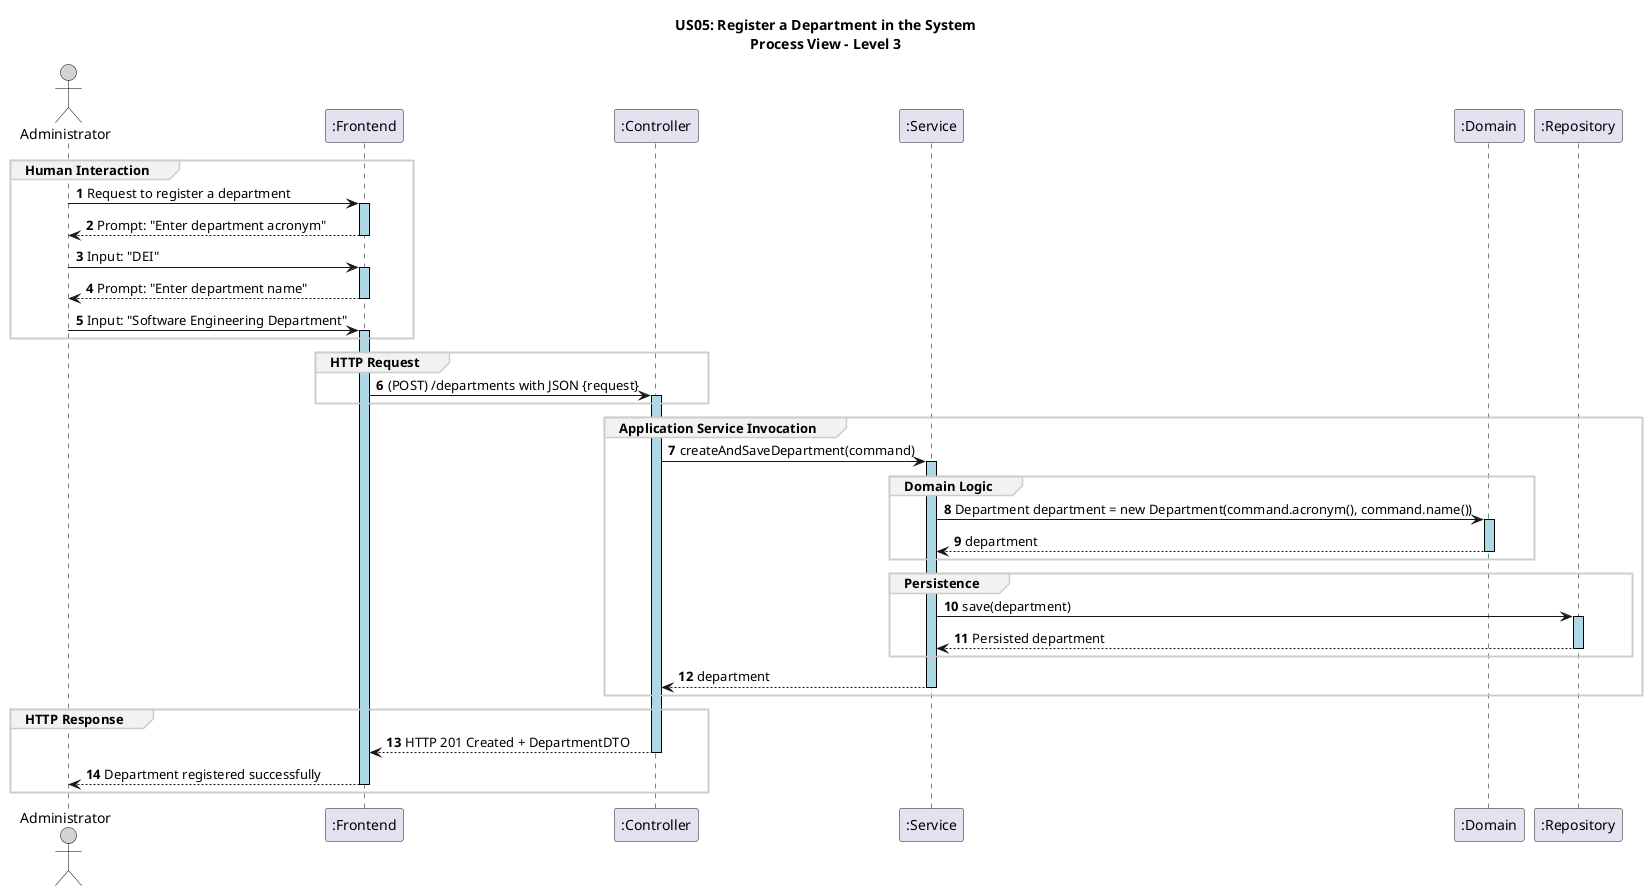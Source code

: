 @startuml
autonumber

skinparam sequence {
    LifelineBorderColor black
    LifelineBackgroundColor LightBlue
    ActorBorderColor black
    ActorBackgroundColor LightGray
    GroupBorderColor #cccccc
    GroupBackgroundColor #f2f2f2
}

title US05: Register a Department in the System\nProcess View – Level 3

actor ADM as "Administrator"
participant ":Frontend" as FE
participant ":Controller" as CT
participant ":Service" as SE
participant ":Domain" as DM
participant ":Repository" as RE

group Human Interaction
ADM -> FE ++: Request to register a department
FE --> ADM --: Prompt: "Enter department acronym"
ADM -> FE ++: Input: "DEI"
FE --> ADM --: Prompt: "Enter department name"
ADM -> FE ++: Input: "Software Engineering Department"
end group

group HTTP Request
FE -> CT ++: (POST) /departments with JSON {request}
end group

group Application Service Invocation
CT -> SE ++: createAndSaveDepartment(command)

group Domain Logic
SE -> DM ++: Department department = new Department(command.acronym(), command.name())
DM --> SE --: department
end group

group Persistence
SE -> RE ++: save(department)
RE --> SE --: Persisted department
end group

SE --> CT --: department
end group

group HTTP Response
CT --> FE --: HTTP 201 Created + DepartmentDTO
FE --> ADM --: Department registered successfully
end group

@enduml
